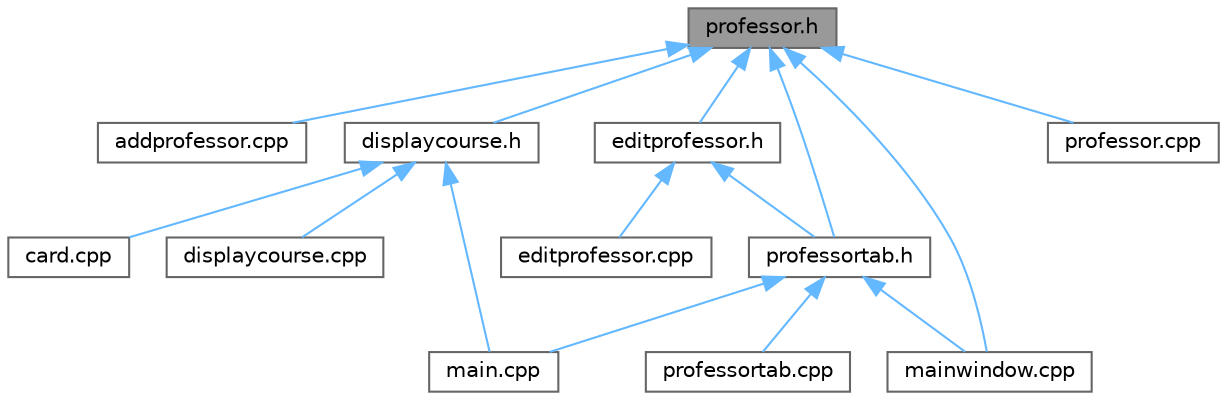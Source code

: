 digraph "professor.h"
{
 // LATEX_PDF_SIZE
  bgcolor="transparent";
  edge [fontname=Helvetica,fontsize=10,labelfontname=Helvetica,labelfontsize=10];
  node [fontname=Helvetica,fontsize=10,shape=box,height=0.2,width=0.4];
  Node1 [label="professor.h",height=0.2,width=0.4,color="gray40", fillcolor="grey60", style="filled", fontcolor="black",tooltip=" "];
  Node1 -> Node2 [dir="back",color="steelblue1",style="solid"];
  Node2 [label="addprofessor.cpp",height=0.2,width=0.4,color="grey40", fillcolor="white", style="filled",URL="$addprofessor_8cpp.html",tooltip=" "];
  Node1 -> Node3 [dir="back",color="steelblue1",style="solid"];
  Node3 [label="displaycourse.h",height=0.2,width=0.4,color="grey40", fillcolor="white", style="filled",URL="$displaycourse_8h.html",tooltip=" "];
  Node3 -> Node4 [dir="back",color="steelblue1",style="solid"];
  Node4 [label="card.cpp",height=0.2,width=0.4,color="grey40", fillcolor="white", style="filled",URL="$card_8cpp.html",tooltip=" "];
  Node3 -> Node5 [dir="back",color="steelblue1",style="solid"];
  Node5 [label="displaycourse.cpp",height=0.2,width=0.4,color="grey40", fillcolor="white", style="filled",URL="$displaycourse_8cpp.html",tooltip=" "];
  Node3 -> Node6 [dir="back",color="steelblue1",style="solid"];
  Node6 [label="main.cpp",height=0.2,width=0.4,color="grey40", fillcolor="white", style="filled",URL="$main_8cpp.html",tooltip=" "];
  Node1 -> Node7 [dir="back",color="steelblue1",style="solid"];
  Node7 [label="editprofessor.h",height=0.2,width=0.4,color="grey40", fillcolor="white", style="filled",URL="$editprofessor_8h.html",tooltip=" "];
  Node7 -> Node8 [dir="back",color="steelblue1",style="solid"];
  Node8 [label="editprofessor.cpp",height=0.2,width=0.4,color="grey40", fillcolor="white", style="filled",URL="$editprofessor_8cpp.html",tooltip=" "];
  Node7 -> Node9 [dir="back",color="steelblue1",style="solid"];
  Node9 [label="professortab.h",height=0.2,width=0.4,color="grey40", fillcolor="white", style="filled",URL="$professortab_8h.html",tooltip=" "];
  Node9 -> Node6 [dir="back",color="steelblue1",style="solid"];
  Node9 -> Node10 [dir="back",color="steelblue1",style="solid"];
  Node10 [label="mainwindow.cpp",height=0.2,width=0.4,color="grey40", fillcolor="white", style="filled",URL="$mainwindow_8cpp.html",tooltip=" "];
  Node9 -> Node11 [dir="back",color="steelblue1",style="solid"];
  Node11 [label="professortab.cpp",height=0.2,width=0.4,color="grey40", fillcolor="white", style="filled",URL="$professortab_8cpp.html",tooltip=" "];
  Node1 -> Node10 [dir="back",color="steelblue1",style="solid"];
  Node1 -> Node12 [dir="back",color="steelblue1",style="solid"];
  Node12 [label="professor.cpp",height=0.2,width=0.4,color="grey40", fillcolor="white", style="filled",URL="$professor_8cpp.html",tooltip=" "];
  Node1 -> Node9 [dir="back",color="steelblue1",style="solid"];
}

